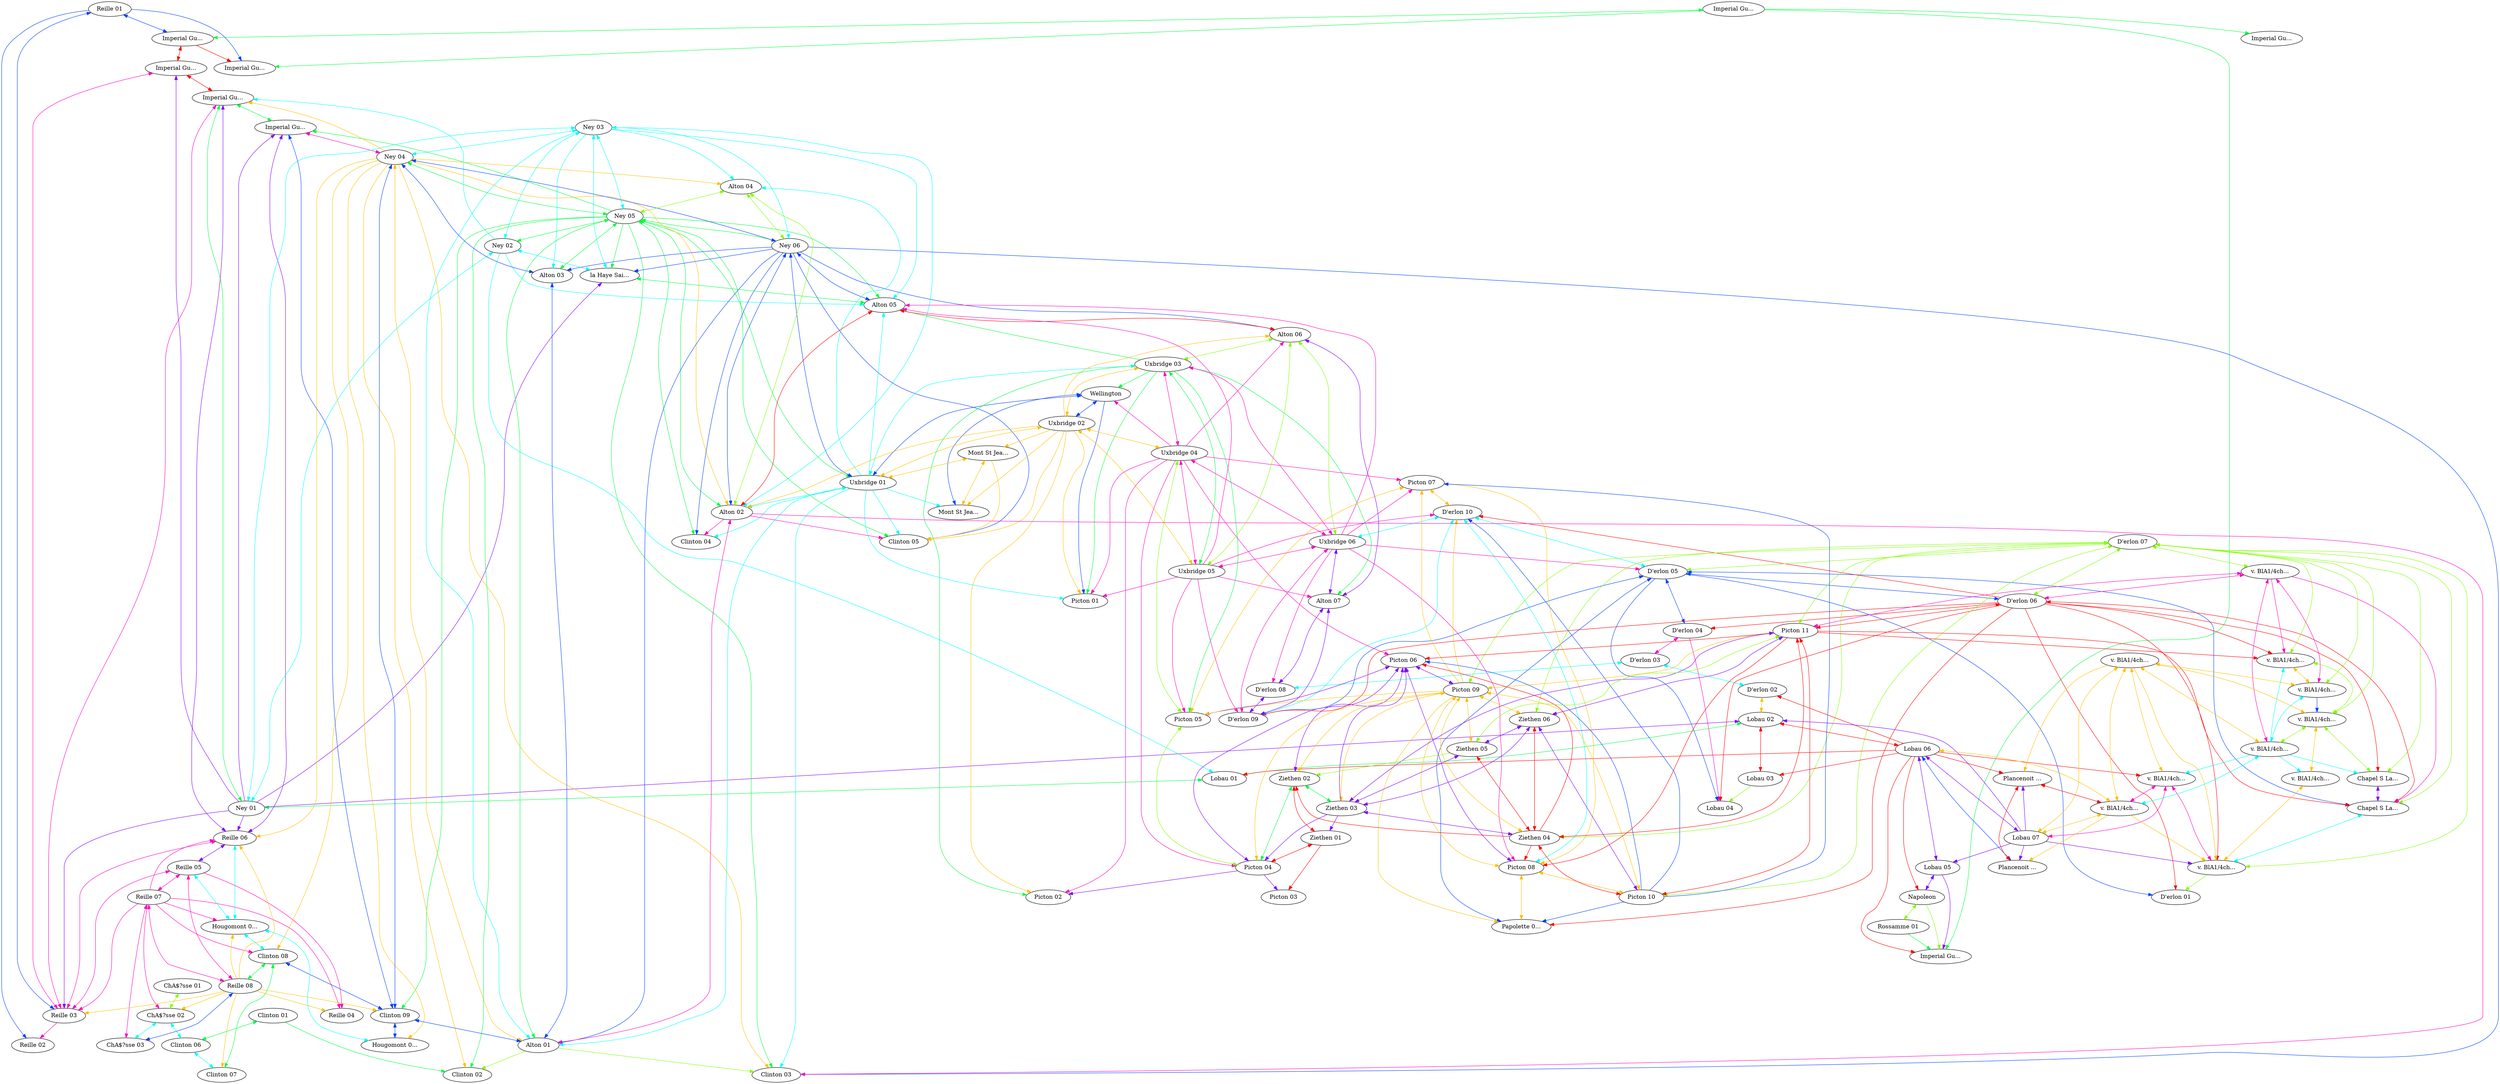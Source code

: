 graph x {
"Napoleon" [pos="3.20833333333333,-8.20833333333333",label="Napoleon"]
"Imperial Guard 01" [pos="1.77777777777778,-8.01388888888889",label="Imperial Gu..."]
"Imperial Guard 02" [pos="1.38888888888889,-7.61111111111111",label="Imperial Gu..."]
"Imperial Guard 03" [pos="2.02777777777778,-7.65277777777778",label="Imperial Gu..."]
"Imperial Guard 04" [pos="2.76388888888889,-7.63888888888889",label="Imperial Gu..."]
"Imperial Guard 05" [pos="2.18055555555556,-7.125",label="Imperial Gu..."]
"Imperial Guard 06" [pos="2.31944444444444,-6.5",label="Imperial Gu..."]
"Imperial Guard 07" [pos="2.63888888888889,-5.45833333333333",label="Imperial Gu..."]
"Imperial Guard 08" [pos="3.11111111111111,-4.70833333333333",label="Imperial Gu..."]
"D'erlon 01" [pos="5.77777777777778,-6.91666666666667",label="D'erlon 01"]
"D'erlon 02" [pos="3.81944444444444,-6.26388888888889",label="D'erlon 02"]
"D'erlon 03" [pos="4.40277777777778,-6.27777777777778",label="D'erlon 03"]
"D'erlon 04" [pos="5.02777777777778,-6.36111111111111",label="D'erlon 04"]
"D'erlon 05" [pos="5.59722222222222,-6.33333333333333",label="D'erlon 05"]
"D'erlon 06" [pos="6.29166666666667,-6.20833333333333",label="D'erlon 06"]
"D'erlon 07" [pos="7,-6.22222222222222",label="D'erlon 07"]
"D'erlon 08" [pos="4.27777777777778,-5.59722222222222",label="D'erlon 08"]
"D'erlon 09" [pos="4.91666666666667,-5.65277777777778",label="D'erlon 09"]
"D'erlon 10" [pos="5.58333333333333,-5.59722222222222",label="D'erlon 10"]
"Lobau 01" [pos="2.95833333333333,-6.41666666666667",label="Lobau 01"]
"Lobau 02" [pos="3.59722222222222,-6.90277777777778",label="Lobau 02"]
"Lobau 03" [pos="4.30555555555556,-7",label="Lobau 03"]
"Lobau 04" [pos="5.09722222222222,-6.90277777777778",label="Lobau 04"]
"Lobau 05" [pos="3.125,-7.27777777777778",label="Lobau 05"]
"Lobau 06" [pos="4.16666666666667,-7.44444444444444",label="Lobau 06"]
"Lobau 07" [pos="4.91666666666667,-7.68055555555556",label="Lobau 07"]
"Reille 01" [pos="1.61111111111111,-6.48611111111111",label="Reille 01"]
"Reille 02" [pos="1.44444444444444,-5.86111111111111",label="Reille 02"]
"Reille 04" [pos="1.38888888888889,-5.22222222222222",label="Reille 04"]
"Reille 03" [pos="1.98611111111111,-5.69444444444444",label="Reille 03"]
"Reille 05" [pos="1.79166666666667,-4.86111111111111",label="Reille 05"]
"Reille 06" [pos="2.36111111111111,-5.05555555555556",label="Reille 06"]
"Reille 07" [pos="1.36111111111111,-4.41666666666667",label="Reille 07"]
"Reille 08" [pos="1.70833333333333,-4",label="Reille 08"]
"Ney 01" [pos="3.22222222222222,-5.88888888888889",label="Ney 01"]
"Ney 02" [pos="3.5,-5.54166666666667",label="Ney 02"]
"Ney 03" [pos="3.625,-5.02777777777778",label="Ney 03"]
"Ney 05" [pos="3.625,-4.34722222222222",label="Ney 05"]
"Ney 04" [pos="3.19444444444444,-4.11111111111111",label="Ney 04"]
"Ney 06" [pos="3.98611111111111,-4.15277777777778",label="Ney 06"]
"Wellington" [pos="5.56944444444444,-2.56944444444444",label="Wellington"]
"Uxbridge 01" [pos="4.69444444444444,-2.70833333333333",label="Uxbridge 01"]
"Uxbridge 02" [pos="5.18055555555556,-3.23611111111111",label="Uxbridge 02"]
"Uxbridge 03" [pos="5.13888888888889,-3.75",label="Uxbridge 03"]
"Uxbridge 04" [pos="5.84722222222222,-3.79166666666667",label="Uxbridge 04"]
"Uxbridge 05" [pos="5.27777777777778,-4.30555555555556",label="Uxbridge 05"]
"Uxbridge 06" [pos="5.125,-5",label="Uxbridge 06"]
"Clinton 01" [pos="2.09722222222222,-2.19444444444444",label="Clinton 01"]
"Clinton 02" [pos="2.625,-2.27777777777778",label="Clinton 02"]
"Clinton 03" [pos="3.13888888888889,-2.27777777777778",label="Clinton 03"]
"Clinton 04" [pos="3.63888888888889,-2.29166666666667",label="Clinton 04"]
"Clinton 05" [pos="4.19444444444444,-2.30555555555556",label="Clinton 05"]
"Clinton 06" [pos="2.04166666666667,-2.61111111111111",label="Clinton 06"]
"Clinton 07" [pos="2.08333333333333,-3.125",label="Clinton 07"]
"Clinton 08" [pos="2.125,-3.80555555555556",label="Clinton 08"]
"Clinton 09" [pos="2.68055555555556,-3.66666666666667",label="Clinton 09"]
"Picton 01" [pos="5.84722222222222,-3.26388888888889",label="Picton 01"]
"Picton 02" [pos="6.36111111111111,-3.26388888888889",label="Picton 02"]
"Picton 03" [pos="6.90277777777778,-3.25",label="Picton 03"]
"Picton 04" [pos="6.5,-3.81944444444444",label="Picton 04"]
"Picton 05" [pos="5.94444444444444,-4.29166666666667",label="Picton 05"]
"Picton 06" [pos="6.47222222222222,-4.43055555555556",label="Picton 06"]
"Picton 07" [pos="5.79166666666667,-4.81944444444444",label="Picton 07"]
"Picton 08" [pos="6.31944444444444,-5.06944444444444",label="Picton 08"]
"Picton 09" [pos="6.95833333333333,-4.93055555555556",label="Picton 09"]
"Picton 10" [pos="6.80555555555556,-5.59722222222222",label="Picton 10"]
"Picton 11" [pos="7.45833333333333,-5.52777777777778",label="Picton 11"]
"Alton 01" [pos="2.79166666666667,-2.95833333333333",label="Alton 01"]
"Alton 02" [pos="3.66666666666667,-2.91666666666667",label="Alton 02"]
"Alton 03" [pos="3.30555555555556,-3.43055555555556",label="Alton 03"]
"Alton 04" [pos="3.93055555555556,-3.40277777777778",label="Alton 04"]
"Alton 05" [pos="4.38888888888889,-3.95833333333333",label="Alton 05"]
"Alton 06" [pos="4.69444444444444,-4.44444444444444",label="Alton 06"]
"Alton 07" [pos="4.47222222222222,-5.18055555555556",label="Alton 07"]
"ChA$?sse 01" [pos="1.375,-2.19444444444444",label="ChA$?sse 01"]
"ChA$?sse 02" [pos="1.40277777777778,-2.68055555555556",label="ChA$?sse 02"]
"ChA$?sse 03" [pos="1.31944444444444,-3.375",label="ChA$?sse 03"]
"v. BlA1/4cher 01" [pos="7.72222222222222,-6.01388888888889",label="v. BlA1/4ch..."]
"v. BlA1/4cher 02" [pos="7.40277777777778,-6.54166666666667",label="v. BlA1/4ch..."]
"v. BlA1/4cher 03" [pos="8,-6.54166666666667",label="v. BlA1/4ch..."]
"v. BlA1/4cher 04" [pos="7.27777777777778,-7.02777777777778",label="v. BlA1/4ch..."]
"v. BlA1/4cher 05" [pos="5.63888888888889,-7.66666666666667",label="v. BlA1/4ch..."]
"v. BlA1/4cher 06" [pos="6.34722222222222,-7.52777777777778",label="v. BlA1/4ch..."]
"v. BlA1/4cher 07" [pos="6.93055555555556,-7.51388888888889",label="v. BlA1/4ch..."]
"v. BlA1/4cher 08" [pos="7.93055555555556,-7.05555555555556",label="v. BlA1/4ch..."]
"v. BlA1/4cher 09" [pos="5.30555555555556,-8",label="v. BlA1/4ch..."]
"v. BlA1/4cher 10" [pos="6.18055555555556,-8.06944444444444",label="v. BlA1/4ch..."]
"Ziethen 01" [pos="6.97222222222222,-4.01388888888889",label="Ziethen 01"]
"Ziethen 02" [pos="7.05555555555556,-4.48611111111111",label="Ziethen 02"]
"Ziethen 03" [pos="7.70833333333333,-4.45833333333333",label="Ziethen 03"]
"Ziethen 04" [pos="7.55555555555556,-4.91666666666667",label="Ziethen 04"]
"Ziethen 05" [pos="8.01388888888889,-4.83333333333333",label="Ziethen 05"]
"Ziethen 06" [pos="7.95833333333333,-5.33333333333333",label="Ziethen 06"]
"Chapel S Lambert 01" [pos="6.52777777777778,-6.63888888888889",label="Chapel S La..."]
"Chapel S Lambert 02" [pos="6.73611111111111,-7.02777777777778",label="Chapel S La..."]
"Mont St Jean 01" [pos="4.68055555555556,-2.40277777777778",label="Mont St Jea..."]
"Mont St Jean 02" [pos="5.41666666666667,-2.25",label="Mont St Jea..."]
"Plancenoit 01" [pos="4,-7.93055555555556",label="Plancenoit ..."]
"Plancenoit 02" [pos="4.45833333333333,-7.97222222222222",label="Plancenoit ..."]
"Hougomont 01" [pos="2.13888888888889,-4.56944444444444",label="Hougomont 0..."]
"Hougomont 02" [pos="2.5,-4.69444444444444",label="Hougomont 0..."]
"la Haye Sainte 01" [pos="4.04166666666667,-4.52777777777778",label="la Haye Sai..."]
"Rossamme 01" [pos="2.63888888888889,-8.20833333333333",label="Rossamme 01"]
"Papolette 01" [pos="6.22222222222222,-5.65277777777778",label="Papolette 0..."]
"v. BlA1/4cher 10" -- "v. BlA1/4cher 04" [dir="forward",color="0.125,1,1"]
"v. BlA1/4cher 10" -- "v. BlA1/4cher 03" [dir="both",color="0.125,1,1"]
"v. BlA1/4cher 10" -- "Lobau 07" [dir="both",color="0.125,1,1"]
"v. BlA1/4cher 10" -- "Plancenoit 02" [dir="forward",color="0.125,1,1"]
"v. BlA1/4cher 10" -- "v. BlA1/4cher 06" [dir="forward",color="0.125,1,1"]
"v. BlA1/4cher 10" -- "v. BlA1/4cher 09" [dir="both",color="0.125,1,1"]
"v. BlA1/4cher 10" -- "v. BlA1/4cher 08" [dir="both",color="0.125,1,1"]
"v. BlA1/4cher 10" -- "v. BlA1/4cher 05" [dir="both",color="0.125,1,1"]
"D'erlon 07" -- "Chapel S Lambert 01" [dir="both",color="0.25,1,1"]
"D'erlon 07" -- "v. BlA1/4cher 03" [dir="both",color="0.25,1,1"]
"D'erlon 07" -- "Chapel S Lambert 02" [dir="forward",color="0.25,1,1"]
"D'erlon 07" -- "Picton 09" [dir="both",color="0.25,1,1"]
"D'erlon 07" -- "Ziethen 04" [dir="both",color="0.25,1,1"]
"D'erlon 07" -- "v. BlA1/4cher 06" [dir="forward",color="0.25,1,1"]
"D'erlon 07" -- "v. BlA1/4cher 01" [dir="both",color="0.25,1,1"]
"D'erlon 07" -- "Ziethen 06" [dir="both",color="0.25,1,1"]
"D'erlon 07" -- "v. BlA1/4cher 04" [dir="forward",color="0.25,1,1"]
"D'erlon 07" -- "Picton 11" [dir="both",color="0.25,1,1"]
"D'erlon 07" -- "v. BlA1/4cher 02" [dir="both",color="0.25,1,1"]
"D'erlon 07" -- "D'erlon 06" [dir="both",color="0.25,1,1"]
"D'erlon 07" -- "D'erlon 05" [dir="forward",color="0.25,1,1"]
"D'erlon 07" -- "Picton 10" [dir="both",color="0.25,1,1"]
"Imperial Guard 03" -- "Imperial Guard 05" [dir="both",color="0.375,1,1"]
"Imperial Guard 03" -- "Imperial Guard 02" [dir="forward",color="0.375,1,1"]
"Imperial Guard 03" -- "Imperial Guard 01" [dir="forward",color="0.375,1,1"]
"Imperial Guard 03" -- "Imperial Guard 04" [dir="forward",color="0.375,1,1"]
"Ney 03" -- "Alton 04" [dir="forward",color="0.5,1,1"]
"Ney 03" -- "Ney 05" [dir="both",color="0.5,1,1"]
"Ney 03" -- "la Haye Sainte 01" [dir="both",color="0.5,1,1"]
"Ney 03" -- "Ney 06" [dir="both",color="0.5,1,1"]
"Ney 03" -- "Alton 05" [dir="forward",color="0.5,1,1"]
"Ney 03" -- "Ney 01" [dir="both",color="0.5,1,1"]
"Ney 03" -- "Ney 04" [dir="both",color="0.5,1,1"]
"Ney 03" -- "Ney 02" [dir="both",color="0.5,1,1"]
"Ney 03" -- "Alton 02" [dir="forward",color="0.5,1,1"]
"Ney 03" -- "Alton 03" [dir="forward",color="0.5,1,1"]
"Ney 03" -- "Alton 01" [dir="forward",color="0.5,1,1"]
"Reille 01" -- "Reille 03" [dir="both",color="0.625,1,1"]
"Reille 01" -- "Imperial Guard 05" [dir="both",color="0.625,1,1"]
"Reille 01" -- "Reille 02" [dir="forward",color="0.625,1,1"]
"Reille 01" -- "Imperial Guard 02" [dir="forward",color="0.625,1,1"]
"Picton 06" -- "Picton 04" [dir="both",color="0.75,1,1"]
"Picton 06" -- "Picton 09" [dir="both",color="0.75,1,1"]
"Picton 06" -- "Picton 08" [dir="both",color="0.75,1,1"]
"Picton 06" -- "Picton 05" [dir="both",color="0.75,1,1"]
"Picton 06" -- "Ziethen 02" [dir="both",color="0.75,1,1"]
"Reille 03" -- "Reille 02" [dir="forward",color="0.875,1,1"]
"Reille 03" -- "Imperial Guard 06" [dir="both",color="0.875,1,1"]
"Reille 03" -- "Imperial Guard 07" [dir="both",color="0.875,1,1"]
"Reille 03" -- "Reille 06" [dir="both",color="0.875,1,1"]
"Reille 03" -- "Reille 05" [dir="both",color="0.875,1,1"]
"Ziethen 01" -- "Picton 04" [dir="both",color="1,1,1"]
"Ziethen 01" -- "Picton 03" [dir="forward",color="1,1,1"]
"Ziethen 01" -- "Ziethen 02" [dir="both",color="1,1,1"]
"Picton 07" -- "Picton 08" [dir="both",color="0.125,1,1"]
"Picton 07" -- "Picton 05" [dir="both",color="0.125,1,1"]
"Picton 07" -- "D'erlon 10" [dir="both",color="0.125,1,1"]
"Picton 05" -- "Uxbridge 04" [dir="both",color="0.25,1,1"]
"Picton 05" -- "Picton 04" [dir="both",color="0.25,1,1"]
"Ziethen 02" -- "Ziethen 03" [dir="both",color="0.375,1,1"]
"Ziethen 02" -- "Picton 04" [dir="both",color="0.375,1,1"]
"D'erlon 10" -- "Picton 08" [dir="both",color="0.5,1,1"]
"D'erlon 10" -- "D'erlon 05" [dir="both",color="0.5,1,1"]
"D'erlon 10" -- "D'erlon 09" [dir="both",color="0.5,1,1"]
"D'erlon 10" -- "Uxbridge 06" [dir="both",color="0.5,1,1"]
"D'erlon 05" -- "Chapel S Lambert 01" [dir="both",color="0.625,1,1"]
"D'erlon 05" -- "D'erlon 04" [dir="both",color="0.625,1,1"]
"D'erlon 05" -- "Papolette 01" [dir="both",color="0.625,1,1"]
"D'erlon 05" -- "Lobau 04" [dir="forward",color="0.625,1,1"]
"D'erlon 05" -- "D'erlon 06" [dir="both",color="0.625,1,1"]
"D'erlon 05" -- "D'erlon 09" [dir="both",color="0.625,1,1"]
"D'erlon 05" -- "D'erlon 01" [dir="forward",color="0.625,1,1"]
"Lobau 05" -- "Napoleon" [dir="both",color="0.75,1,1"]
"Lobau 05" -- "Lobau 06" [dir="both",color="0.75,1,1"]
"Lobau 05" -- "Imperial Guard 04" [dir="forward",color="0.75,1,1"]
"D'erlon 04" -- "Lobau 04" [dir="forward",color="0.875,1,1"]
"D'erlon 04" -- "D'erlon 03" [dir="both",color="0.875,1,1"]
"Plancenoit 02" -- "Plancenoit 01" [dir="both",color="1,1,1"]
"Plancenoit 02" -- "v. BlA1/4cher 09" [dir="both",color="1,1,1"]
"Picton 09" -- "Ziethen 03" [dir="both",color="0.125,1,1"]
"Picton 09" -- "Picton 04" [dir="forward",color="0.125,1,1"]
"Picton 09" -- "Papolette 01" [dir="forward",color="0.125,1,1"]
"Picton 09" -- "Ziethen 04" [dir="both",color="0.125,1,1"]
"Picton 09" -- "Ziethen 06" [dir="both",color="0.125,1,1"]
"Picton 09" -- "Picton 11" [dir="both",color="0.125,1,1"]
"Picton 09" -- "Picton 07" [dir="forward",color="0.125,1,1"]
"Picton 09" -- "Picton 08" [dir="both",color="0.125,1,1"]
"Picton 09" -- "Picton 05" [dir="forward",color="0.125,1,1"]
"Picton 09" -- "D'erlon 10" [dir="forward",color="0.125,1,1"]
"Picton 09" -- "Ziethen 02" [dir="forward",color="0.125,1,1"]
"Picton 09" -- "Ziethen 05" [dir="both",color="0.125,1,1"]
"Picton 09" -- "Picton 10" [dir="both",color="0.125,1,1"]
"Alton 04" -- "Ney 05" [dir="both",color="0.25,1,1"]
"Alton 04" -- "Alton 02" [dir="both",color="0.25,1,1"]
"Alton 04" -- "Ney 06" [dir="both",color="0.25,1,1"]
"Ney 05" -- "Clinton 05" [dir="forward",color="0.375,1,1"]
"Ney 05" -- "Clinton 03" [dir="forward",color="0.375,1,1"]
"Ney 05" -- "Uxbridge 01" [dir="both",color="0.375,1,1"]
"Ney 05" -- "la Haye Sainte 01" [dir="forward",color="0.375,1,1"]
"Ney 05" -- "Ney 04" [dir="both",color="0.375,1,1"]
"Ney 05" -- "Ney 02" [dir="both",color="0.375,1,1"]
"Ney 05" -- "Clinton 04" [dir="forward",color="0.375,1,1"]
"Ney 05" -- "Alton 05" [dir="forward",color="0.375,1,1"]
"Ney 05" -- "Ney 06" [dir="both",color="0.375,1,1"]
"Ney 05" -- "Clinton 09" [dir="forward",color="0.375,1,1"]
"Ney 05" -- "Clinton 02" [dir="forward",color="0.375,1,1"]
"Ney 05" -- "Imperial Guard 08" [dir="forward",color="0.375,1,1"]
"Ney 05" -- "Alton 02" [dir="both",color="0.375,1,1"]
"Ney 05" -- "Alton 03" [dir="both",color="0.375,1,1"]
"Ney 05" -- "Alton 01" [dir="both",color="0.375,1,1"]
"Hougomont 01" -- "Hougomont 02" [dir="both",color="0.5,1,1"]
"Hougomont 01" -- "Clinton 08" [dir="both",color="0.5,1,1"]
"Hougomont 01" -- "Reille 06" [dir="both",color="0.5,1,1"]
"Hougomont 01" -- "Reille 05" [dir="both",color="0.5,1,1"]
"Clinton 09" -- "Ney 04" [dir="both",color="0.625,1,1"]
"Clinton 09" -- "Imperial Guard 08" [dir="both",color="0.625,1,1"]
"Clinton 09" -- "Hougomont 02" [dir="both",color="0.625,1,1"]
"Clinton 09" -- "Clinton 08" [dir="both",color="0.625,1,1"]
"Clinton 09" -- "Alton 01" [dir="both",color="0.625,1,1"]
"Reille 06" -- "Imperial Guard 08" [dir="both",color="0.75,1,1"]
"Reille 06" -- "Imperial Guard 07" [dir="both",color="0.75,1,1"]
"Reille 06" -- "Reille 05" [dir="both",color="0.75,1,1"]
"Reille 05" -- "Reille 04" [dir="forward",color="0.875,1,1"]
"Reille 05" -- "Reille 08" [dir="both",color="0.875,1,1"]
"Reille 05" -- "Reille 07" [dir="both",color="0.875,1,1"]
"Imperial Guard 05" -- "Imperial Guard 02" [dir="forward",color="1,1,1"]
"Imperial Guard 05" -- "Imperial Guard 06" [dir="both",color="1,1,1"]
"Picton 08" -- "Papolette 01" [dir="both",color="0.125,1,1"]
"Picton 08" -- "Picton 10" [dir="both",color="0.125,1,1"]
"ChA$?sse 01" -- "ChA$?sse 02" [dir="both",color="0.25,1,1"]
"Clinton 01" -- "Clinton 02" [dir="forward",color="0.375,1,1"]
"Clinton 01" -- "Clinton 06" [dir="both",color="0.375,1,1"]
"ChA$?sse 02" -- "ChA$?sse 03" [dir="both",color="0.5,1,1"]
"ChA$?sse 02" -- "Clinton 06" [dir="both",color="0.5,1,1"]
"Alton 03" -- "Ney 04" [dir="both",color="0.625,1,1"]
"Alton 03" -- "Alton 01" [dir="both",color="0.625,1,1"]
"Ziethen 03" -- "Picton 04" [dir="forward",color="0.75,1,1"]
"Ziethen 03" -- "Ziethen 04" [dir="both",color="0.75,1,1"]
"Ziethen 03" -- "Picton 06" [dir="forward",color="0.75,1,1"]
"Ziethen 03" -- "Ziethen 06" [dir="both",color="0.75,1,1"]
"Ziethen 03" -- "Picton 11" [dir="both",color="0.75,1,1"]
"Ziethen 03" -- "Ziethen 01" [dir="forward",color="0.75,1,1"]
"Ziethen 03" -- "Ziethen 05" [dir="both",color="0.75,1,1"]
"v. BlA1/4cher 01" -- "Chapel S Lambert 01" [dir="forward",color="0.875,1,1"]
"v. BlA1/4cher 01" -- "Picton 11" [dir="both",color="0.875,1,1"]
"v. BlA1/4cher 01" -- "v. BlA1/4cher 02" [dir="forward",color="0.875,1,1"]
"v. BlA1/4cher 01" -- "v. BlA1/4cher 03" [dir="both",color="0.875,1,1"]
"v. BlA1/4cher 01" -- "v. BlA1/4cher 08" [dir="both",color="0.875,1,1"]
"v. BlA1/4cher 01" -- "D'erlon 06" [dir="both",color="0.875,1,1"]
"Imperial Guard 06" -- "Imperial Guard 07" [dir="both",color="1,1,1"]
"v. BlA1/4cher 07" -- "v. BlA1/4cher 04" [dir="both",color="0.125,1,1"]
"v. BlA1/4cher 07" -- "v. BlA1/4cher 06" [dir="both",color="0.125,1,1"]
"v. BlA1/4cher 04" -- "v. BlA1/4cher 02" [dir="both",color="0.25,1,1"]
"v. BlA1/4cher 04" -- "Chapel S Lambert 02" [dir="both",color="0.25,1,1"]
"v. BlA1/4cher 04" -- "v. BlA1/4cher 08" [dir="both",color="0.25,1,1"]
"Lobau 01" -- "Lobau 02" [dir="both",color="0.375,1,1"]
"Lobau 01" -- "Ney 01" [dir="both",color="0.375,1,1"]
"Ney 02" -- "Lobau 01" [dir="forward",color="0.5,1,1"]
"Ney 02" -- "Imperial Guard 07" [dir="forward",color="0.5,1,1"]
"Ney 02" -- "la Haye Sainte 01" [dir="both",color="0.5,1,1"]
"Ney 02" -- "Alton 05" [dir="forward",color="0.5,1,1"]
"Ney 02" -- "Ney 01" [dir="both",color="0.5,1,1"]
"Wellington" -- "Uxbridge 02" [dir="both",color="0.625,1,1"]
"Wellington" -- "Uxbridge 01" [dir="both",color="0.625,1,1"]
"Wellington" -- "Picton 01" [dir="forward",color="0.625,1,1"]
"Wellington" -- "Mont St Jean 02" [dir="both",color="0.625,1,1"]
"Alton 07" -- "Alton 06" [dir="both",color="0.75,1,1"]
"Alton 07" -- "D'erlon 09" [dir="both",color="0.75,1,1"]
"Alton 07" -- "D'erlon 08" [dir="both",color="0.75,1,1"]
"Alton 07" -- "Uxbridge 06" [dir="both",color="0.75,1,1"]
"Reille 07" -- "Reille 04" [dir="forward",color="0.875,1,1"]
"Reille 07" -- "ChA$?sse 03" [dir="both",color="0.875,1,1"]
"Reille 07" -- "Reille 06" [dir="forward",color="0.875,1,1"]
"Reille 07" -- "Hougomont 01" [dir="forward",color="0.875,1,1"]
"Reille 07" -- "Reille 03" [dir="forward",color="0.875,1,1"]
"Reille 07" -- "Clinton 08" [dir="forward",color="0.875,1,1"]
"Reille 07" -- "ChA$?sse 02" [dir="forward",color="0.875,1,1"]
"Reille 07" -- "Reille 08" [dir="both",color="0.875,1,1"]
"Ziethen 04" -- "Picton 06" [dir="forward",color="1,1,1"]
"Ziethen 04" -- "Picton 11" [dir="both",color="1,1,1"]
"Ziethen 04" -- "Ziethen 06" [dir="both",color="1,1,1"]
"Ziethen 04" -- "Picton 08" [dir="forward",color="1,1,1"]
"Ziethen 04" -- "Ziethen 02" [dir="forward",color="1,1,1"]
"Ziethen 04" -- "Ziethen 05" [dir="both",color="1,1,1"]
"Ziethen 04" -- "Picton 10" [dir="both",color="1,1,1"]
"Uxbridge 02" -- "Clinton 05" [dir="forward",color="0.125,1,1"]
"Uxbridge 02" -- "Uxbridge 05" [dir="both",color="0.125,1,1"]
"Uxbridge 02" -- "Picton 02" [dir="forward",color="0.125,1,1"]
"Uxbridge 02" -- "Uxbridge 01" [dir="both",color="0.125,1,1"]
"Uxbridge 02" -- "Picton 01" [dir="forward",color="0.125,1,1"]
"Uxbridge 02" -- "Uxbridge 04" [dir="both",color="0.125,1,1"]
"Uxbridge 02" -- "Alton 06" [dir="forward",color="0.125,1,1"]
"Uxbridge 02" -- "Uxbridge 03" [dir="both",color="0.125,1,1"]
"Uxbridge 02" -- "Alton 02" [dir="forward",color="0.125,1,1"]
"Uxbridge 02" -- "Mont St Jean 01" [dir="forward",color="0.125,1,1"]
"Uxbridge 02" -- "Mont St Jean 02" [dir="forward",color="0.125,1,1"]
"Imperial Guard 07" -- "Imperial Guard 08" [dir="both",color="0.375,1,1"]
"Imperial Guard 07" -- "Ney 01" [dir="both",color="0.375,1,1"]
"D'erlon 03" -- "D'erlon 02" [dir="both",color="0.5,1,1"]
"D'erlon 03" -- "D'erlon 08" [dir="both",color="0.5,1,1"]
"Ney 06" -- "Clinton 05" [dir="forward",color="0.625,1,1"]
"Ney 06" -- "Clinton 04" [dir="forward",color="0.625,1,1"]
"Ney 06" -- "Clinton 03" [dir="forward",color="0.625,1,1"]
"Ney 06" -- "la Haye Sainte 01" [dir="forward",color="0.625,1,1"]
"Ney 06" -- "Uxbridge 01" [dir="both",color="0.625,1,1"]
"Ney 06" -- "Alton 05" [dir="both",color="0.625,1,1"]
"Ney 06" -- "Ney 04" [dir="both",color="0.625,1,1"]
"Ney 06" -- "Alton 06" [dir="forward",color="0.625,1,1"]
"Ney 06" -- "Alton 02" [dir="both",color="0.625,1,1"]
"Ney 06" -- "Alton 03" [dir="forward",color="0.625,1,1"]
"Ney 06" -- "Alton 01" [dir="forward",color="0.625,1,1"]
"Ziethen 06" -- "Picton 11" [dir="both",color="0.75,1,1"]
"Ziethen 06" -- "Picton 10" [dir="both",color="0.75,1,1"]
"Ziethen 06" -- "Ziethen 05" [dir="both",color="0.75,1,1"]
"Imperial Guard 08" -- "Ney 04" [dir="both",color="0.875,1,1"]
"D'erlon 06" -- "D'erlon 04" [dir="forward",color="1,1,1"]
"D'erlon 06" -- "Chapel S Lambert 01" [dir="both",color="1,1,1"]
"D'erlon 06" -- "Chapel S Lambert 02" [dir="forward",color="1,1,1"]
"D'erlon 06" -- "v. BlA1/4cher 06" [dir="forward",color="1,1,1"]
"D'erlon 06" -- "Papolette 01" [dir="forward",color="1,1,1"]
"D'erlon 06" -- "Lobau 04" [dir="forward",color="1,1,1"]
"D'erlon 06" -- "D'erlon 09" [dir="forward",color="1,1,1"]
"D'erlon 06" -- "Picton 11" [dir="both",color="1,1,1"]
"D'erlon 06" -- "v. BlA1/4cher 02" [dir="forward",color="1,1,1"]
"D'erlon 06" -- "D'erlon 10" [dir="forward",color="1,1,1"]
"D'erlon 06" -- "D'erlon 01" [dir="forward",color="1,1,1"]
"Mont St Jean 01" -- "Clinton 05" [dir="forward",color="0.125,1,1"]
"Mont St Jean 01" -- "Uxbridge 01" [dir="both",color="0.125,1,1"]
"Mont St Jean 01" -- "Mont St Jean 02" [dir="both",color="0.125,1,1"]
"Ziethen 05" -- "Picton 11" [dir="both",color="0.25,1,1"]
"Ziethen 05" -- "Ziethen 02" [dir="forward",color="0.25,1,1"]
"la Haye Sainte 01" -- "Alton 05" [dir="both",color="0.375,1,1"]
"Uxbridge 01" -- "Clinton 05" [dir="forward",color="0.5,1,1"]
"Uxbridge 01" -- "Clinton 04" [dir="forward",color="0.5,1,1"]
"Uxbridge 01" -- "Alton 04" [dir="forward",color="0.5,1,1"]
"Uxbridge 01" -- "Clinton 03" [dir="forward",color="0.5,1,1"]
"Uxbridge 01" -- "Alton 05" [dir="forward",color="0.5,1,1"]
"Uxbridge 01" -- "Picton 01" [dir="forward",color="0.5,1,1"]
"Uxbridge 01" -- "Alton 02" [dir="both",color="0.5,1,1"]
"Uxbridge 01" -- "Uxbridge 03" [dir="both",color="0.5,1,1"]
"Uxbridge 01" -- "Alton 01" [dir="forward",color="0.5,1,1"]
"Uxbridge 01" -- "Mont St Jean 02" [dir="forward",color="0.5,1,1"]
"ChA$?sse 03" -- "Reille 08" [dir="both",color="0.625,1,1"]
"Ney 01" -- "Imperial Guard 06" [dir="forward",color="0.75,1,1"]
"Ney 01" -- "la Haye Sainte 01" [dir="forward",color="0.75,1,1"]
"Ney 01" -- "Reille 06" [dir="forward",color="0.75,1,1"]
"Ney 01" -- "Lobau 02" [dir="forward",color="0.75,1,1"]
"Ney 01" -- "Reille 03" [dir="forward",color="0.75,1,1"]
"Ney 01" -- "Imperial Guard 08" [dir="forward",color="0.75,1,1"]
"Uxbridge 04" -- "Picton 04" [dir="forward",color="0.875,1,1"]
"Uxbridge 04" -- "Uxbridge 05" [dir="both",color="0.875,1,1"]
"Uxbridge 04" -- "Picton 02" [dir="forward",color="0.875,1,1"]
"Uxbridge 04" -- "Uxbridge 06" [dir="both",color="0.875,1,1"]
"Uxbridge 04" -- "Picton 06" [dir="forward",color="0.875,1,1"]
"Uxbridge 04" -- "Picton 01" [dir="forward",color="0.875,1,1"]
"Uxbridge 04" -- "Alton 06" [dir="forward",color="0.875,1,1"]
"Uxbridge 04" -- "Picton 07" [dir="forward",color="0.875,1,1"]
"Uxbridge 04" -- "Uxbridge 03" [dir="both",color="0.875,1,1"]
"Uxbridge 04" -- "Wellington" [dir="forward",color="0.875,1,1"]
"Picton 11" -- "Chapel S Lambert 01" [dir="forward",color="1,1,1"]
"Picton 11" -- "Picton 06" [dir="forward",color="1,1,1"]
"Picton 11" -- "v. BlA1/4cher 02" [dir="forward",color="1,1,1"]
"Picton 11" -- "Picton 08" [dir="forward",color="1,1,1"]
"Picton 11" -- "Picton 10" [dir="both",color="1,1,1"]
"D'erlon 02" -- "Lobau 02" [dir="both",color="0.125,1,1"]
"Napoleon" -- "Rossamme 01" [dir="both",color="0.25,1,1"]
"Napoleon" -- "Imperial Guard 04" [dir="forward",color="0.25,1,1"]
"Rossamme 01" -- "Imperial Guard 04" [dir="forward",color="0.375,1,1"]
"v. BlA1/4cher 08" -- "Chapel S Lambert 02" [dir="forward",color="0.5,1,1"]
"v. BlA1/4cher 08" -- "v. BlA1/4cher 03" [dir="both",color="0.5,1,1"]
"v. BlA1/4cher 08" -- "v. BlA1/4cher 09" [dir="both",color="0.5,1,1"]
"v. BlA1/4cher 08" -- "v. BlA1/4cher 05" [dir="forward",color="0.5,1,1"]
"v. BlA1/4cher 08" -- "v. BlA1/4cher 07" [dir="forward",color="0.5,1,1"]
"v. BlA1/4cher 08" -- "v. BlA1/4cher 02" [dir="forward",color="0.5,1,1"]
"Picton 10" -- "Papolette 01" [dir="forward",color="0.625,1,1"]
"Picton 10" -- "Picton 06" [dir="forward",color="0.625,1,1"]
"Picton 10" -- "Picton 07" [dir="forward",color="0.625,1,1"]
"Picton 10" -- "D'erlon 10" [dir="forward",color="0.625,1,1"]
"Chapel S Lambert 02" -- "Chapel S Lambert 01" [dir="both",color="0.75,1,1"]
"v. BlA1/4cher 05" -- "Lobau 07" [dir="both",color="0.875,1,1"]
"v. BlA1/4cher 05" -- "v. BlA1/4cher 06" [dir="both",color="0.875,1,1"]
"v. BlA1/4cher 05" -- "v. BlA1/4cher 09" [dir="both",color="0.875,1,1"]
"Alton 05" -- "Alton 06" [dir="both",color="1,1,1"]
"Alton 05" -- "Alton 02" [dir="both",color="1,1,1"]
"v. BlA1/4cher 02" -- "v. BlA1/4cher 03" [dir="both",color="0.125,1,1"]
"Alton 06" -- "Uxbridge 05" [dir="both",color="0.25,1,1"]
"Alton 06" -- "Uxbridge 03" [dir="both",color="0.25,1,1"]
"Alton 06" -- "Uxbridge 06" [dir="both",color="0.25,1,1"]
"Clinton 08" -- "Clinton 07" [dir="both",color="0.375,1,1"]
"Clinton 08" -- "Reille 08" [dir="both",color="0.375,1,1"]
"Chapel S Lambert 01" -- "v. BlA1/4cher 06" [dir="both",color="0.5,1,1"]
"v. BlA1/4cher 03" -- "v. BlA1/4cher 04" [dir="forward",color="0.625,1,1"]
"D'erlon 08" -- "D'erlon 09" [dir="both",color="0.75,1,1"]
"Uxbridge 06" -- "Uxbridge 05" [dir="both",color="0.875,1,1"]
"Uxbridge 06" -- "D'erlon 08" [dir="forward",color="0.875,1,1"]
"Uxbridge 06" -- "D'erlon 09" [dir="both",color="0.875,1,1"]
"Uxbridge 06" -- "Alton 05" [dir="forward",color="0.875,1,1"]
"Uxbridge 06" -- "Picton 07" [dir="forward",color="0.875,1,1"]
"Uxbridge 06" -- "Picton 08" [dir="forward",color="0.875,1,1"]
"Uxbridge 06" -- "Uxbridge 03" [dir="both",color="0.875,1,1"]
"Uxbridge 06" -- "D'erlon 05" [dir="forward",color="0.875,1,1"]
"Lobau 02" -- "Lobau 03" [dir="both",color="1,1,1"]
"Lobau 02" -- "Lobau 06" [dir="both",color="1,1,1"]
"Ney 04" -- "Alton 04" [dir="forward",color="0.125,1,1"]
"Ney 04" -- "Hougomont 02" [dir="forward",color="0.125,1,1"]
"Ney 04" -- "Clinton 03" [dir="forward",color="0.125,1,1"]
"Ney 04" -- "Imperial Guard 07" [dir="forward",color="0.125,1,1"]
"Ney 04" -- "Reille 06" [dir="forward",color="0.125,1,1"]
"Ney 04" -- "Clinton 02" [dir="forward",color="0.125,1,1"]
"Ney 04" -- "Clinton 08" [dir="forward",color="0.125,1,1"]
"Ney 04" -- "Alton 02" [dir="forward",color="0.125,1,1"]
"Ney 04" -- "Alton 01" [dir="both",color="0.125,1,1"]
"Lobau 03" -- "Lobau 04" [dir="forward",color="0.25,1,1"]
"Uxbridge 03" -- "Uxbridge 05" [dir="both",color="0.375,1,1"]
"Uxbridge 03" -- "Picton 02" [dir="forward",color="0.375,1,1"]
"Uxbridge 03" -- "Alton 05" [dir="forward",color="0.375,1,1"]
"Uxbridge 03" -- "Picton 01" [dir="forward",color="0.375,1,1"]
"Uxbridge 03" -- "Picton 05" [dir="forward",color="0.375,1,1"]
"Uxbridge 03" -- "Wellington" [dir="forward",color="0.375,1,1"]
"Uxbridge 03" -- "Alton 07" [dir="forward",color="0.375,1,1"]
"Plancenoit 01" -- "Lobau 06" [dir="both",color="0.625,1,1"]
"Picton 04" -- "Picton 03" [dir="forward",color="0.75,1,1"]
"Picton 04" -- "Picton 02" [dir="forward",color="0.75,1,1"]
"Uxbridge 05" -- "D'erlon 09" [dir="forward",color="0.875,1,1"]
"Uxbridge 05" -- "Alton 05" [dir="forward",color="0.875,1,1"]
"Uxbridge 05" -- "Picton 01" [dir="forward",color="0.875,1,1"]
"Uxbridge 05" -- "Picton 05" [dir="forward",color="0.875,1,1"]
"Uxbridge 05" -- "D'erlon 10" [dir="forward",color="0.875,1,1"]
"Uxbridge 05" -- "Alton 07" [dir="forward",color="0.875,1,1"]
"v. BlA1/4cher 09" -- "Plancenoit 01" [dir="forward",color="0.125,1,1"]
"v. BlA1/4cher 09" -- "Lobau 07" [dir="both",color="0.125,1,1"]
"v. BlA1/4cher 09" -- "v. BlA1/4cher 06" [dir="forward",color="0.125,1,1"]
"v. BlA1/4cher 09" -- "Lobau 06" [dir="both",color="0.125,1,1"]
"v. BlA1/4cher 06" -- "D'erlon 01" [dir="forward",color="0.25,1,1"]
"Clinton 06" -- "Clinton 07" [dir="both",color="0.5,1,1"]
"Lobau 07" -- "Plancenoit 01" [dir="forward",color="0.75,1,1"]
"Lobau 07" -- "Lobau 05" [dir="forward",color="0.75,1,1"]
"Lobau 07" -- "Plancenoit 02" [dir="forward",color="0.75,1,1"]
"Lobau 07" -- "v. BlA1/4cher 06" [dir="forward",color="0.75,1,1"]
"Lobau 07" -- "Lobau 02" [dir="forward",color="0.75,1,1"]
"Lobau 07" -- "Lobau 06" [dir="both",color="0.75,1,1"]
"Alton 02" -- "Clinton 05" [dir="forward",color="0.875,1,1"]
"Alton 02" -- "Clinton 04" [dir="forward",color="0.875,1,1"]
"Alton 02" -- "Clinton 03" [dir="forward",color="0.875,1,1"]
"Alton 02" -- "Alton 01" [dir="both",color="0.875,1,1"]
"Lobau 06" -- "Plancenoit 02" [dir="forward",color="1,1,1"]
"Lobau 06" -- "v. BlA1/4cher 05" [dir="forward",color="1,1,1"]
"Lobau 06" -- "D'erlon 02" [dir="forward",color="1,1,1"]
"Lobau 06" -- "Napoleon" [dir="forward",color="1,1,1"]
"Lobau 06" -- "Lobau 03" [dir="forward",color="1,1,1"]
"Lobau 06" -- "Lobau 01" [dir="forward",color="1,1,1"]
"Lobau 06" -- "Imperial Guard 04" [dir="forward",color="1,1,1"]
"Reille 08" -- "Reille 04" [dir="forward",color="0.125,1,1"]
"Reille 08" -- "Reille 06" [dir="forward",color="0.125,1,1"]
"Reille 08" -- "Hougomont 01" [dir="forward",color="0.125,1,1"]
"Reille 08" -- "Clinton 09" [dir="forward",color="0.125,1,1"]
"Reille 08" -- "Reille 03" [dir="forward",color="0.125,1,1"]
"Reille 08" -- "Clinton 07" [dir="forward",color="0.125,1,1"]
"Reille 08" -- "ChA$?sse 02" [dir="forward",color="0.125,1,1"]
"Alton 01" -- "Clinton 02" [dir="forward",color="0.25,1,1"]
"Alton 01" -- "Clinton 03" [dir="forward",color="0.25,1,1"]
}
